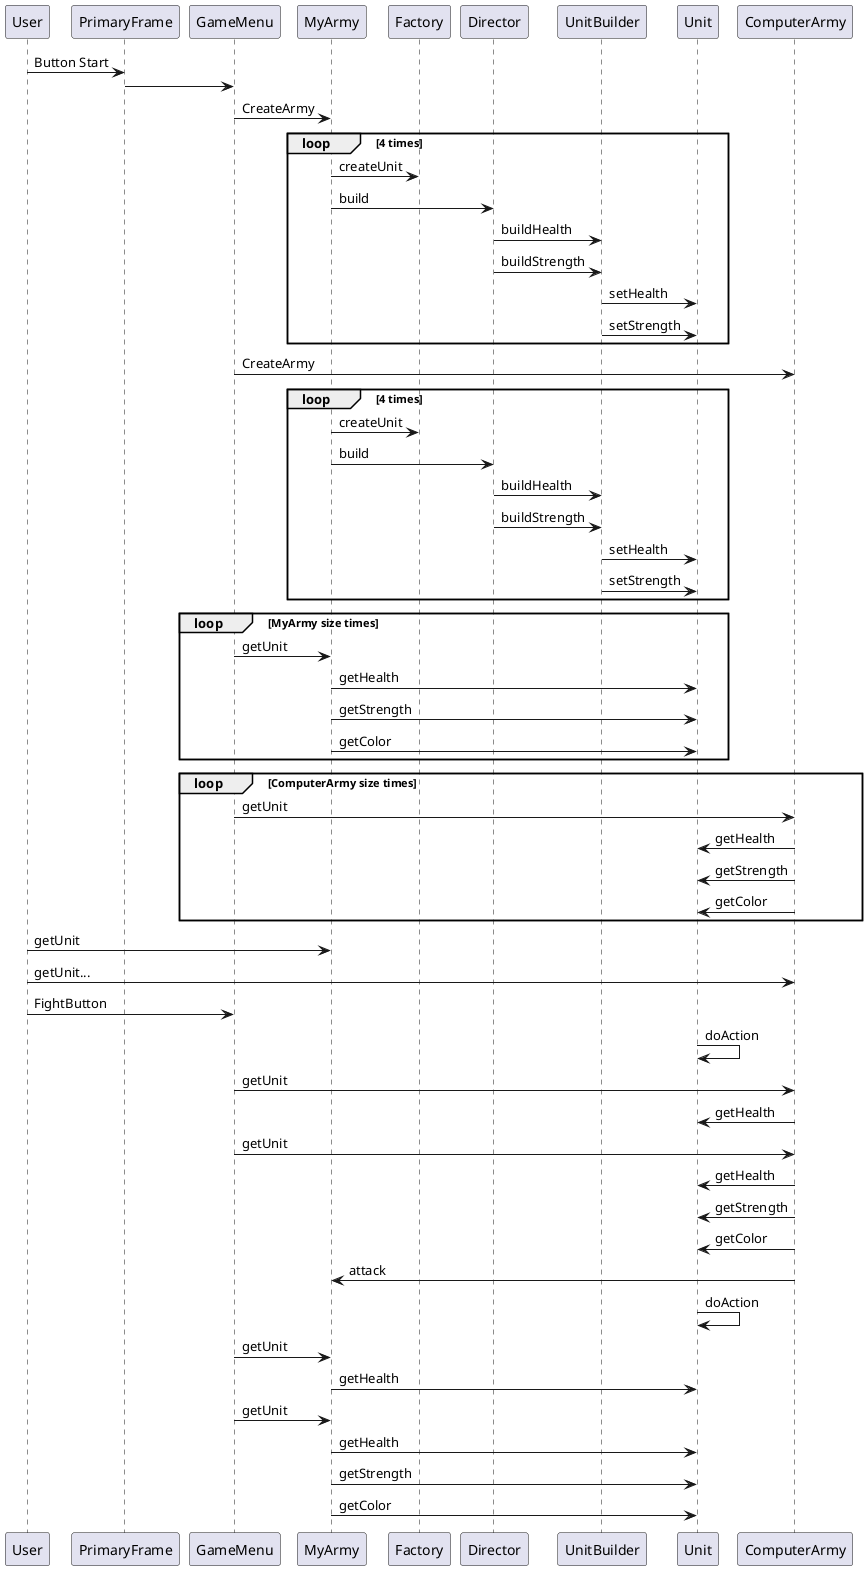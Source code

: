 @startuml
User -> PrimaryFrame : Button Start
PrimaryFrame -> GameMenu

GameMenu -> MyArmy : CreateArmy
loop 4 times
MyArmy-> Factory : createUnit
MyArmy -> Director : build
Director -> UnitBuilder : buildHealth
Director -> UnitBuilder : buildStrength
UnitBuilder -> Unit : setHealth
UnitBuilder -> Unit : setStrength
end
GameMenu -> ComputerArmy : CreateArmy
loop 4 times
MyArmy-> Factory : createUnit
MyArmy -> Director : build
Director -> UnitBuilder : buildHealth
Director -> UnitBuilder : buildStrength
UnitBuilder -> Unit : setHealth
UnitBuilder -> Unit : setStrength
end

loop MyArmy size times
GameMenu -> MyArmy : getUnit
MyArmy -> Unit : getHealth
MyArmy -> Unit : getStrength
MyArmy -> Unit : getColor
end

loop ComputerArmy size times
GameMenu -> ComputerArmy : getUnit
ComputerArmy -> Unit : getHealth
ComputerArmy -> Unit : getStrength
ComputerArmy -> Unit : getColor
end

User ->  MyArmy : getUnit
User ->  ComputerArmy : getUnit...
User -> GameMenu : FightButton
Unit -> Unit : doAction

GameMenu -> ComputerArmy: getUnit
ComputerArmy -> Unit : getHealth

GameMenu -> ComputerArmy: getUnit
ComputerArmy -> Unit : getHealth
ComputerArmy -> Unit : getStrength
ComputerArmy -> Unit : getColor


ComputerArmy -> MyArmy : attack
Unit -> Unit : doAction

GameMenu -> MyArmy : getUnit
MyArmy -> Unit : getHealth

GameMenu -> MyArmy : getUnit
MyArmy -> Unit : getHealth
MyArmy -> Unit : getStrength
MyArmy -> Unit : getColor



@enduml